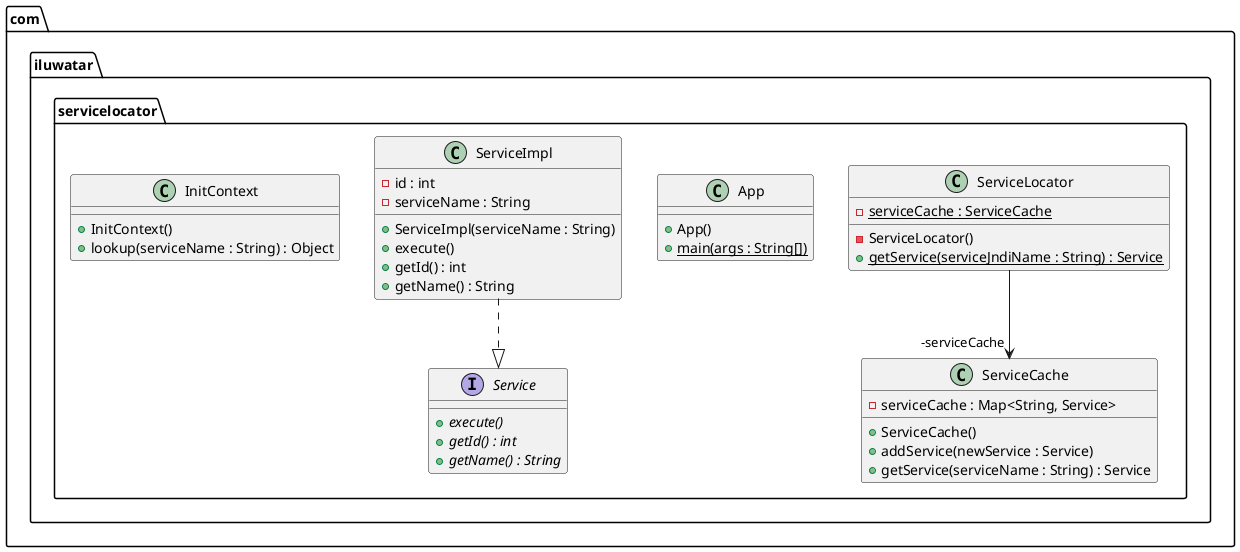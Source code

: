 @startuml
package com.iluwatar.servicelocator {
  class ServiceLocator {
    - serviceCache : ServiceCache {static}
    - ServiceLocator()
    + getService(serviceJndiName : String) : Service {static}
  }
  class App {
    + App()
    + main(args : String[]) {static}
  }
  class ServiceImpl {
    - id : int
    - serviceName : String
    + ServiceImpl(serviceName : String)
    + execute()
    + getId() : int
    + getName() : String
  }
  class InitContext {
    + InitContext()
    + lookup(serviceName : String) : Object
  }
  class ServiceCache {
    - serviceCache : Map<String, Service>
    + ServiceCache()
    + addService(newService : Service)
    + getService(serviceName : String) : Service
  }
  interface Service {
    + execute() {abstract}
    + getId() : int {abstract}
    + getName() : String {abstract}
  }
}
ServiceLocator -->  "-serviceCache" ServiceCache
ServiceImpl ..|> Service 
@enduml